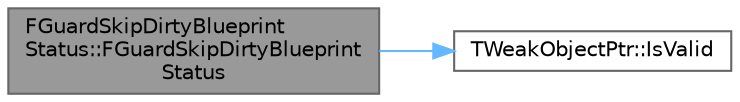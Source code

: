 digraph "FGuardSkipDirtyBlueprintStatus::FGuardSkipDirtyBlueprintStatus"
{
 // INTERACTIVE_SVG=YES
 // LATEX_PDF_SIZE
  bgcolor="transparent";
  edge [fontname=Helvetica,fontsize=10,labelfontname=Helvetica,labelfontsize=10];
  node [fontname=Helvetica,fontsize=10,shape=box,height=0.2,width=0.4];
  rankdir="LR";
  Node1 [id="Node000001",label="FGuardSkipDirtyBlueprint\lStatus::FGuardSkipDirtyBlueprint\lStatus",height=0.2,width=0.4,color="gray40", fillcolor="grey60", style="filled", fontcolor="black",tooltip=" "];
  Node1 -> Node2 [id="edge1_Node000001_Node000002",color="steelblue1",style="solid",tooltip=" "];
  Node2 [id="Node000002",label="TWeakObjectPtr::IsValid",height=0.2,width=0.4,color="grey40", fillcolor="white", style="filled",URL="$d3/daa/structTWeakObjectPtr.html#aa2eff57019dfe4d10ccde7a252e0cec3",tooltip="Test if this points to a live UObject."];
}
